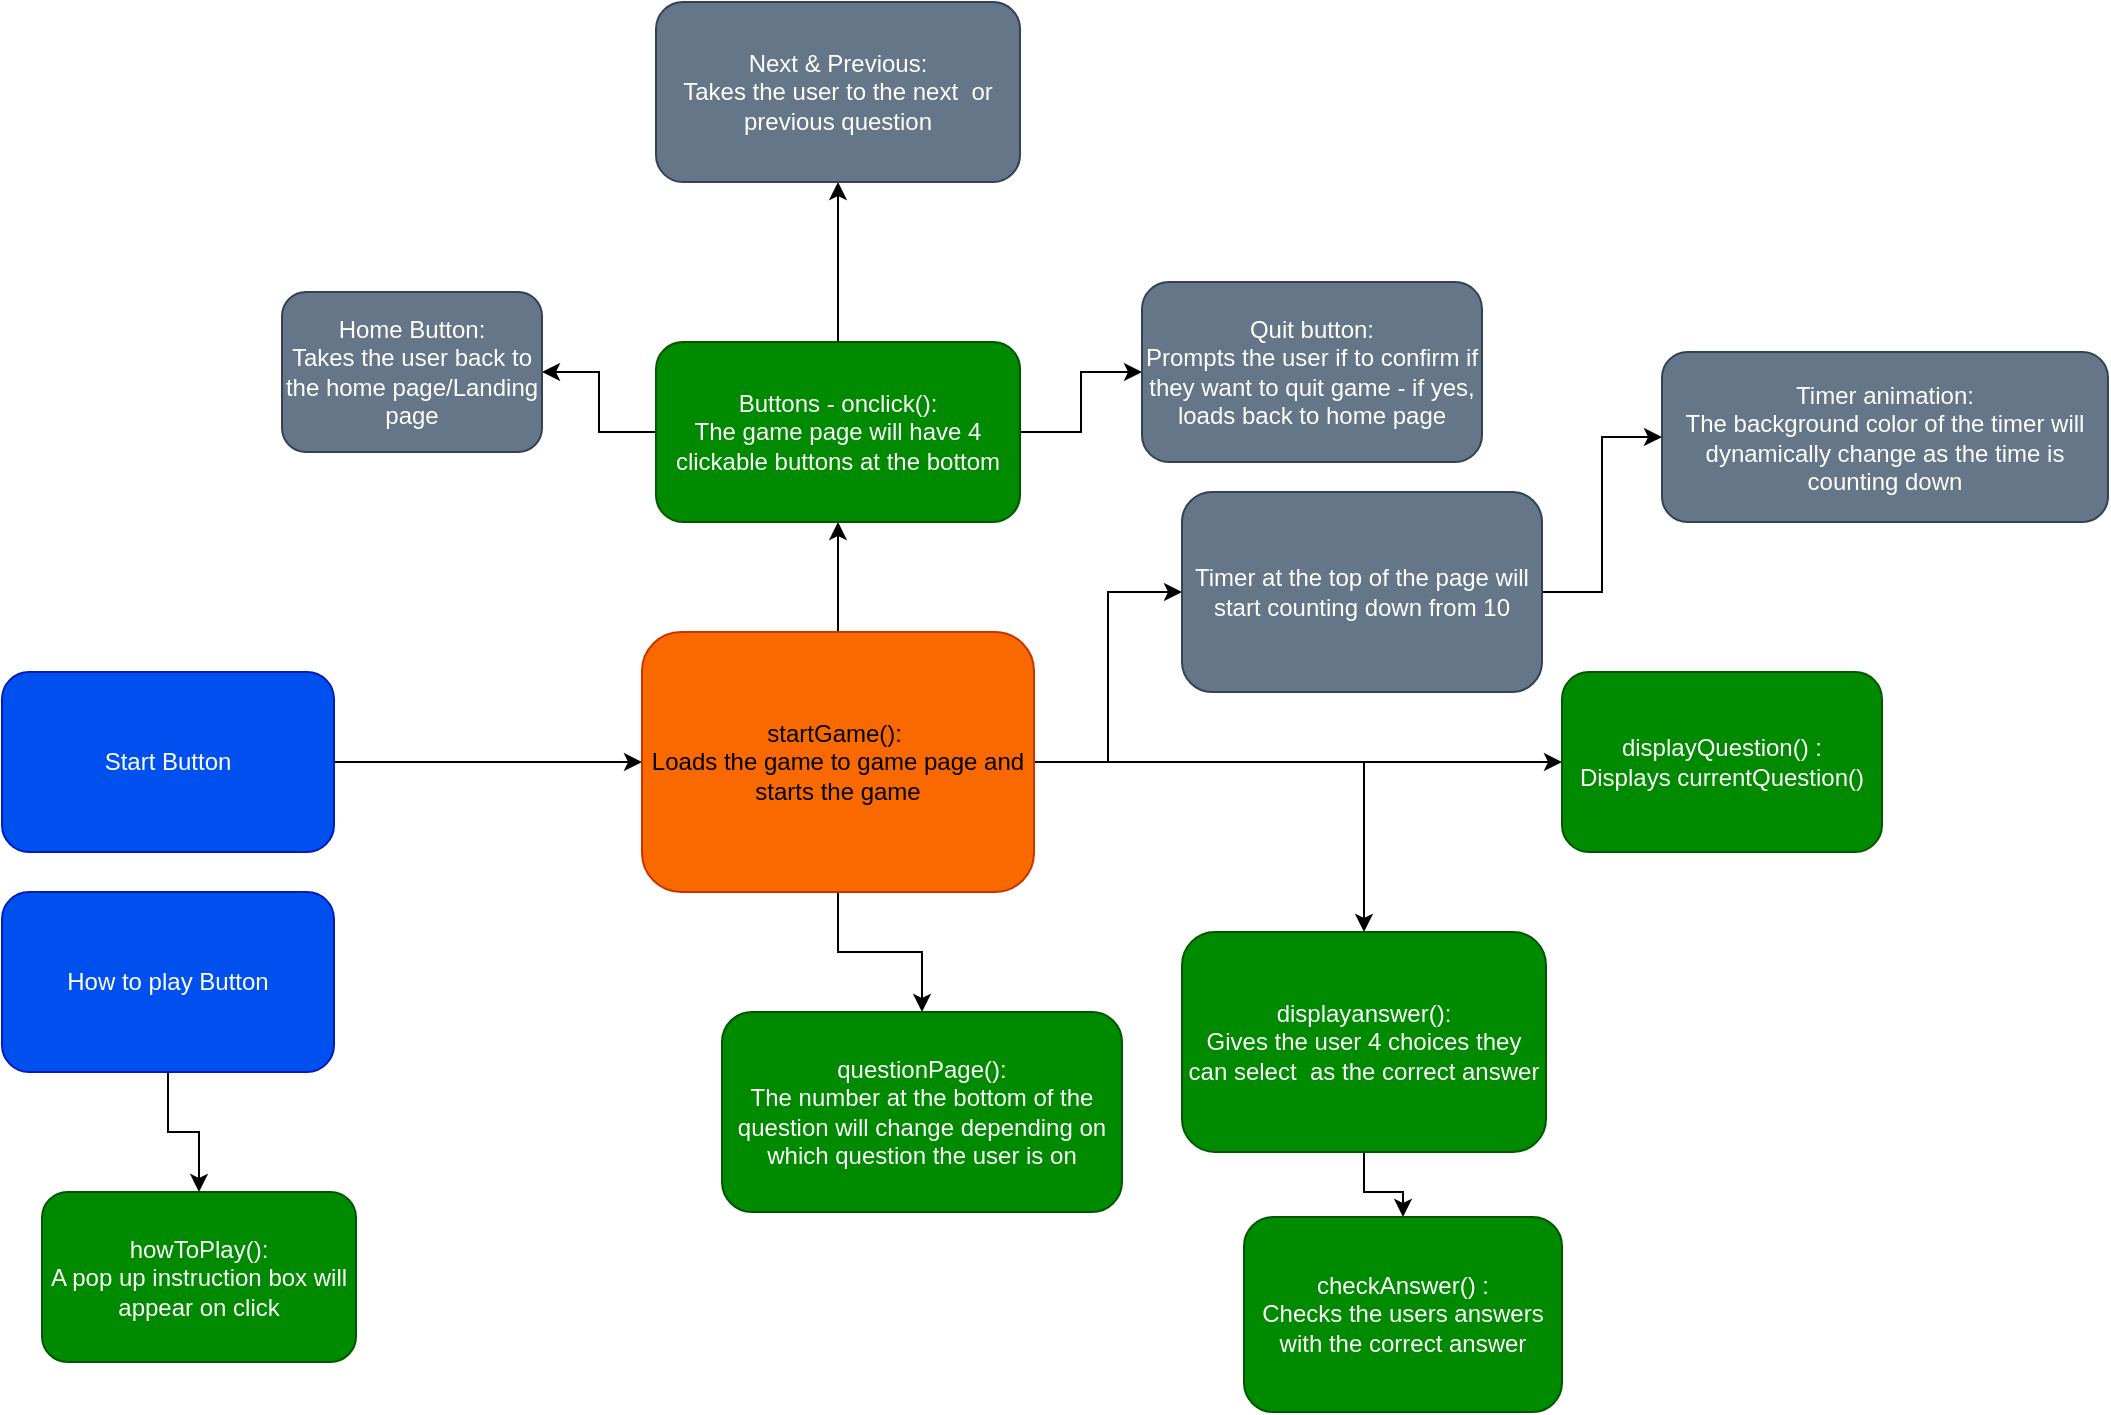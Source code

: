 <mxfile version="22.1.17" type="github">
  <diagram id="C5RBs43oDa-KdzZeNtuy" name="Page-1">
    <mxGraphModel dx="1313" dy="1822" grid="1" gridSize="10" guides="1" tooltips="1" connect="1" arrows="1" fold="1" page="1" pageScale="1" pageWidth="827" pageHeight="1169" math="0" shadow="0">
      <root>
        <mxCell id="WIyWlLk6GJQsqaUBKTNV-0" />
        <mxCell id="WIyWlLk6GJQsqaUBKTNV-1" parent="WIyWlLk6GJQsqaUBKTNV-0" />
        <mxCell id="K_al03ZsBDrpv3xJVfYm-5" value="" style="edgeStyle=orthogonalEdgeStyle;rounded=0;orthogonalLoop=1;jettySize=auto;html=1;" edge="1" parent="WIyWlLk6GJQsqaUBKTNV-1" source="K_al03ZsBDrpv3xJVfYm-0" target="K_al03ZsBDrpv3xJVfYm-4">
          <mxGeometry relative="1" as="geometry" />
        </mxCell>
        <mxCell id="K_al03ZsBDrpv3xJVfYm-0" value="Start Button" style="rounded=1;whiteSpace=wrap;html=1;fillColor=#0050ef;fontColor=#ffffff;strokeColor=#001DBC;" vertex="1" parent="WIyWlLk6GJQsqaUBKTNV-1">
          <mxGeometry x="20" y="170" width="166" height="90" as="geometry" />
        </mxCell>
        <mxCell id="K_al03ZsBDrpv3xJVfYm-3" value="" style="edgeStyle=orthogonalEdgeStyle;rounded=0;orthogonalLoop=1;jettySize=auto;html=1;" edge="1" parent="WIyWlLk6GJQsqaUBKTNV-1" source="K_al03ZsBDrpv3xJVfYm-1" target="K_al03ZsBDrpv3xJVfYm-2">
          <mxGeometry relative="1" as="geometry" />
        </mxCell>
        <mxCell id="K_al03ZsBDrpv3xJVfYm-1" value="How to play Button" style="rounded=1;whiteSpace=wrap;html=1;fillColor=#0050ef;fontColor=#ffffff;strokeColor=#001DBC;" vertex="1" parent="WIyWlLk6GJQsqaUBKTNV-1">
          <mxGeometry x="20" y="280" width="166" height="90" as="geometry" />
        </mxCell>
        <mxCell id="K_al03ZsBDrpv3xJVfYm-2" value="howToPlay():&lt;br&gt;A pop up instruction box will appear on click" style="whiteSpace=wrap;html=1;rounded=1;fillColor=#008a00;fontColor=#ffffff;strokeColor=#005700;" vertex="1" parent="WIyWlLk6GJQsqaUBKTNV-1">
          <mxGeometry x="40" y="430" width="157" height="85" as="geometry" />
        </mxCell>
        <mxCell id="K_al03ZsBDrpv3xJVfYm-9" value="" style="edgeStyle=orthogonalEdgeStyle;rounded=0;orthogonalLoop=1;jettySize=auto;html=1;" edge="1" parent="WIyWlLk6GJQsqaUBKTNV-1" source="K_al03ZsBDrpv3xJVfYm-4" target="K_al03ZsBDrpv3xJVfYm-8">
          <mxGeometry relative="1" as="geometry" />
        </mxCell>
        <mxCell id="K_al03ZsBDrpv3xJVfYm-19" value="" style="edgeStyle=orthogonalEdgeStyle;rounded=0;orthogonalLoop=1;jettySize=auto;html=1;" edge="1" parent="WIyWlLk6GJQsqaUBKTNV-1" source="K_al03ZsBDrpv3xJVfYm-4" target="K_al03ZsBDrpv3xJVfYm-18">
          <mxGeometry relative="1" as="geometry" />
        </mxCell>
        <mxCell id="K_al03ZsBDrpv3xJVfYm-21" value="" style="edgeStyle=orthogonalEdgeStyle;rounded=0;orthogonalLoop=1;jettySize=auto;html=1;" edge="1" parent="WIyWlLk6GJQsqaUBKTNV-1" source="K_al03ZsBDrpv3xJVfYm-4" target="K_al03ZsBDrpv3xJVfYm-20">
          <mxGeometry relative="1" as="geometry" />
        </mxCell>
        <mxCell id="K_al03ZsBDrpv3xJVfYm-23" value="" style="edgeStyle=orthogonalEdgeStyle;rounded=0;orthogonalLoop=1;jettySize=auto;html=1;" edge="1" parent="WIyWlLk6GJQsqaUBKTNV-1" source="K_al03ZsBDrpv3xJVfYm-4" target="K_al03ZsBDrpv3xJVfYm-22">
          <mxGeometry relative="1" as="geometry" />
        </mxCell>
        <mxCell id="K_al03ZsBDrpv3xJVfYm-27" value="" style="edgeStyle=orthogonalEdgeStyle;rounded=0;orthogonalLoop=1;jettySize=auto;html=1;" edge="1" parent="WIyWlLk6GJQsqaUBKTNV-1" source="K_al03ZsBDrpv3xJVfYm-4" target="K_al03ZsBDrpv3xJVfYm-26">
          <mxGeometry relative="1" as="geometry" />
        </mxCell>
        <mxCell id="K_al03ZsBDrpv3xJVfYm-4" value="startGame():&amp;nbsp;&lt;br&gt;Loads the game to game page and starts the game" style="whiteSpace=wrap;html=1;rounded=1;fillColor=#fa6800;fontColor=#000000;strokeColor=#C73500;" vertex="1" parent="WIyWlLk6GJQsqaUBKTNV-1">
          <mxGeometry x="340" y="150" width="196" height="130" as="geometry" />
        </mxCell>
        <mxCell id="K_al03ZsBDrpv3xJVfYm-11" value="" style="edgeStyle=orthogonalEdgeStyle;rounded=0;orthogonalLoop=1;jettySize=auto;html=1;" edge="1" parent="WIyWlLk6GJQsqaUBKTNV-1" source="K_al03ZsBDrpv3xJVfYm-8" target="K_al03ZsBDrpv3xJVfYm-10">
          <mxGeometry relative="1" as="geometry" />
        </mxCell>
        <mxCell id="K_al03ZsBDrpv3xJVfYm-15" value="" style="edgeStyle=orthogonalEdgeStyle;rounded=0;orthogonalLoop=1;jettySize=auto;html=1;" edge="1" parent="WIyWlLk6GJQsqaUBKTNV-1" source="K_al03ZsBDrpv3xJVfYm-8" target="K_al03ZsBDrpv3xJVfYm-14">
          <mxGeometry relative="1" as="geometry" />
        </mxCell>
        <mxCell id="K_al03ZsBDrpv3xJVfYm-17" value="" style="edgeStyle=orthogonalEdgeStyle;rounded=0;orthogonalLoop=1;jettySize=auto;html=1;" edge="1" parent="WIyWlLk6GJQsqaUBKTNV-1" source="K_al03ZsBDrpv3xJVfYm-8" target="K_al03ZsBDrpv3xJVfYm-16">
          <mxGeometry relative="1" as="geometry" />
        </mxCell>
        <mxCell id="K_al03ZsBDrpv3xJVfYm-8" value="Buttons - onclick():&lt;br&gt;The game page will have 4 clickable buttons at the bottom&lt;br&gt;" style="whiteSpace=wrap;html=1;rounded=1;fillColor=#008a00;fontColor=#ffffff;strokeColor=#005700;" vertex="1" parent="WIyWlLk6GJQsqaUBKTNV-1">
          <mxGeometry x="347" y="5" width="182" height="90" as="geometry" />
        </mxCell>
        <mxCell id="K_al03ZsBDrpv3xJVfYm-10" value="Home Button:&lt;br&gt;Takes the user back to the home page/Landing page" style="whiteSpace=wrap;html=1;rounded=1;fillColor=#647687;fontColor=#ffffff;strokeColor=#314354;" vertex="1" parent="WIyWlLk6GJQsqaUBKTNV-1">
          <mxGeometry x="160" y="-20" width="130" height="80" as="geometry" />
        </mxCell>
        <mxCell id="K_al03ZsBDrpv3xJVfYm-14" value="Next &amp;amp; Previous:&lt;br&gt;Takes the user to the next&amp;nbsp; or previous question" style="whiteSpace=wrap;html=1;rounded=1;fillColor=#647687;fontColor=#ffffff;strokeColor=#314354;" vertex="1" parent="WIyWlLk6GJQsqaUBKTNV-1">
          <mxGeometry x="347" y="-165" width="182" height="90" as="geometry" />
        </mxCell>
        <mxCell id="K_al03ZsBDrpv3xJVfYm-16" value="Quit button:&lt;br&gt;Prompts the user if to confirm if they want to quit game - if yes, loads back to home page" style="whiteSpace=wrap;html=1;rounded=1;fillColor=#647687;fontColor=#ffffff;strokeColor=#314354;" vertex="1" parent="WIyWlLk6GJQsqaUBKTNV-1">
          <mxGeometry x="590" y="-25" width="170" height="90" as="geometry" />
        </mxCell>
        <mxCell id="K_al03ZsBDrpv3xJVfYm-29" value="" style="edgeStyle=orthogonalEdgeStyle;rounded=0;orthogonalLoop=1;jettySize=auto;html=1;" edge="1" parent="WIyWlLk6GJQsqaUBKTNV-1" source="K_al03ZsBDrpv3xJVfYm-18" target="K_al03ZsBDrpv3xJVfYm-28">
          <mxGeometry relative="1" as="geometry" />
        </mxCell>
        <mxCell id="K_al03ZsBDrpv3xJVfYm-18" value="Timer at the top of the page will start counting down from 10" style="whiteSpace=wrap;html=1;rounded=1;fillColor=#647687;fontColor=#ffffff;strokeColor=#314354;" vertex="1" parent="WIyWlLk6GJQsqaUBKTNV-1">
          <mxGeometry x="610" y="80" width="180" height="100" as="geometry" />
        </mxCell>
        <mxCell id="K_al03ZsBDrpv3xJVfYm-20" value="displayQuestion() :&lt;br&gt;Displays currentQuestion()" style="whiteSpace=wrap;html=1;rounded=1;fillColor=#008a00;fontColor=#ffffff;strokeColor=#005700;" vertex="1" parent="WIyWlLk6GJQsqaUBKTNV-1">
          <mxGeometry x="800" y="170" width="160" height="90" as="geometry" />
        </mxCell>
        <mxCell id="K_al03ZsBDrpv3xJVfYm-25" value="" style="edgeStyle=orthogonalEdgeStyle;rounded=0;orthogonalLoop=1;jettySize=auto;html=1;" edge="1" parent="WIyWlLk6GJQsqaUBKTNV-1" source="K_al03ZsBDrpv3xJVfYm-22" target="K_al03ZsBDrpv3xJVfYm-24">
          <mxGeometry relative="1" as="geometry" />
        </mxCell>
        <mxCell id="K_al03ZsBDrpv3xJVfYm-22" value="displayanswer():&lt;br&gt;Gives the user 4 choices they can select&amp;nbsp; as the correct answer" style="whiteSpace=wrap;html=1;rounded=1;fillColor=#008a00;fontColor=#ffffff;strokeColor=#005700;" vertex="1" parent="WIyWlLk6GJQsqaUBKTNV-1">
          <mxGeometry x="610" y="300" width="182" height="110" as="geometry" />
        </mxCell>
        <mxCell id="K_al03ZsBDrpv3xJVfYm-24" value="checkAnswer() :&lt;br&gt;Checks the users answers with the correct answer" style="whiteSpace=wrap;html=1;rounded=1;fillColor=#008a00;fontColor=#ffffff;strokeColor=#005700;" vertex="1" parent="WIyWlLk6GJQsqaUBKTNV-1">
          <mxGeometry x="641" y="442.5" width="159" height="97.5" as="geometry" />
        </mxCell>
        <mxCell id="K_al03ZsBDrpv3xJVfYm-26" value="questionPage():&lt;br&gt;The number at the bottom of the question will change depending on which question the user is on" style="whiteSpace=wrap;html=1;rounded=1;fillColor=#008a00;fontColor=#ffffff;strokeColor=#005700;" vertex="1" parent="WIyWlLk6GJQsqaUBKTNV-1">
          <mxGeometry x="380" y="340" width="200" height="100" as="geometry" />
        </mxCell>
        <mxCell id="K_al03ZsBDrpv3xJVfYm-28" value="Timer animation:&lt;br&gt;The background color of the timer will dynamically change as the time is counting down" style="whiteSpace=wrap;html=1;rounded=1;fillColor=#647687;fontColor=#ffffff;strokeColor=#314354;" vertex="1" parent="WIyWlLk6GJQsqaUBKTNV-1">
          <mxGeometry x="850" y="10" width="223" height="85" as="geometry" />
        </mxCell>
      </root>
    </mxGraphModel>
  </diagram>
</mxfile>

